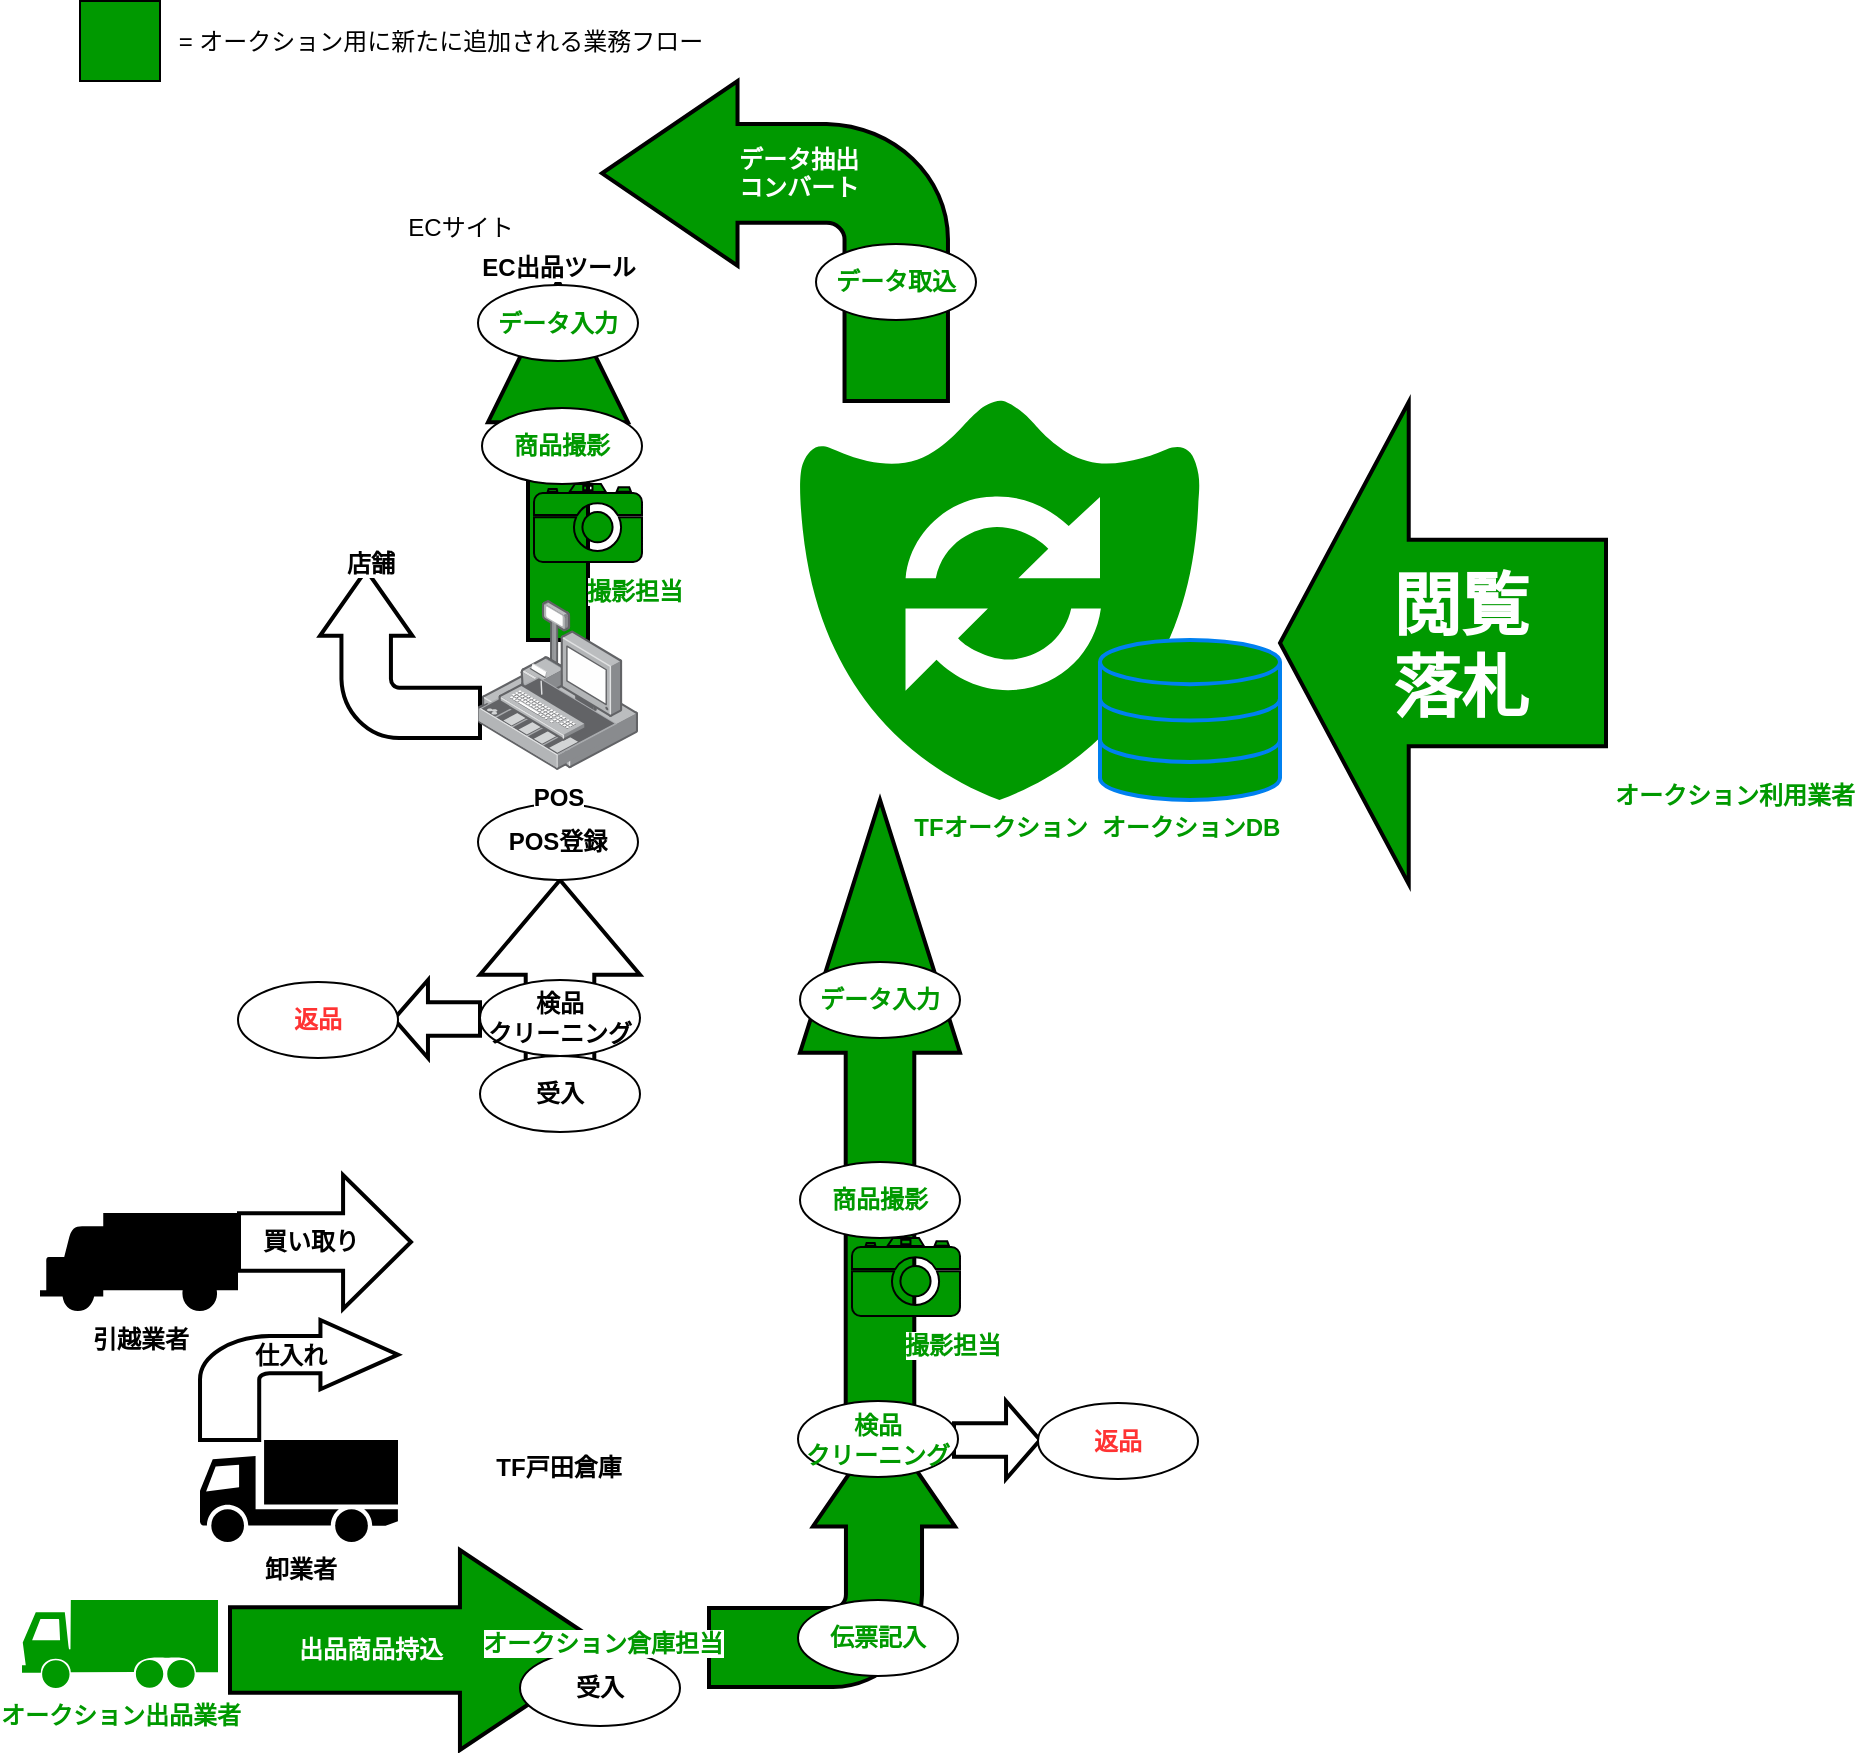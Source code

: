 <mxfile version="10.9.2" type="github"><diagram id="4Yot-8zi4ZWsPV4yoA25" name="Page-1"><mxGraphModel dx="918" dy="1467" grid="1" gridSize="10" guides="1" tooltips="1" connect="1" arrows="1" fold="1" page="1" pageScale="1" pageWidth="1169" pageHeight="826" math="0" shadow="0"><root><mxCell id="0"/><mxCell id="1" parent="0"/><mxCell id="4wqdC9LSduSzO4ThFmsp-42" value="" style="shape=mxgraph.arrows.arrow_up;html=1;verticalLabelPosition=bottom;verticalAlign=top;strokeWidth=2;strokeColor=#000000;fillColor=#009900;fontColor=#000000;align=center;" vertex="1" parent="1"><mxGeometry x="244" y="-60" width="70" height="180" as="geometry"/></mxCell><mxCell id="4wqdC9LSduSzO4ThFmsp-3" value="卸業者" style="shape=mxgraph.signs.transportation.truck_1;html=1;fillColor=#000000;strokeColor=none;verticalLabelPosition=bottom;verticalAlign=top;align=center;fontStyle=1" vertex="1" parent="1"><mxGeometry x="100" y="520" width="99" height="51" as="geometry"/></mxCell><mxCell id="4wqdC9LSduSzO4ThFmsp-4" value="引越業者" style="shape=mxgraph.signs.transportation.truck_2;html=1;fillColor=#000000;strokeColor=none;verticalLabelPosition=bottom;verticalAlign=top;align=center;fontStyle=1" vertex="1" parent="1"><mxGeometry x="20" y="406.5" width="99" height="49" as="geometry"/></mxCell><mxCell id="4wqdC9LSduSzO4ThFmsp-5" value="オークション出品業者" style="shape=mxgraph.signs.transportation.truck_3;html=1;fillColor=#009900;strokeColor=none;verticalLabelPosition=bottom;verticalAlign=top;align=center;fontColor=#009900;fontStyle=1" vertex="1" parent="1"><mxGeometry x="11" y="600" width="98" height="44" as="geometry"/></mxCell><mxCell id="4wqdC9LSduSzO4ThFmsp-12" value="" style="shape=mxgraph.arrows.bent_right_arrow;html=1;verticalLabelPosition=bottom;verticalAlign=top;strokeWidth=2;strokeColor=#000000;" vertex="1" parent="1"><mxGeometry x="100" y="460" width="99" height="60" as="geometry"/></mxCell><mxCell id="4wqdC9LSduSzO4ThFmsp-13" value="仕入れ" style="text;html=1;resizable=0;points=[];autosize=1;align=center;verticalAlign=top;spacingTop=-4;fontStyle=1" vertex="1" parent="1"><mxGeometry x="120" y="468" width="50" height="20" as="geometry"/></mxCell><mxCell id="4wqdC9LSduSzO4ThFmsp-18" value="" style="shape=mxgraph.arrows.arrow_up;html=1;verticalLabelPosition=bottom;verticalAlign=top;strokeWidth=2;strokeColor=#000000;rotation=90;" vertex="1" parent="1"><mxGeometry x="129" y="378" width="67" height="86" as="geometry"/></mxCell><mxCell id="4wqdC9LSduSzO4ThFmsp-19" value="買い取り" style="text;html=1;resizable=0;points=[];autosize=1;align=center;verticalAlign=top;spacingTop=-4;fillColor=#ffffff;fontStyle=1" vertex="1" parent="1"><mxGeometry x="124.5" y="411" width="60" height="20" as="geometry"/></mxCell><mxCell id="4wqdC9LSduSzO4ThFmsp-23" value="" style="whiteSpace=wrap;html=1;aspect=fixed;fillColor=#009900;fontColor=#FFFFFF;align=center;" vertex="1" parent="1"><mxGeometry x="40" y="-199.5" width="40" height="40" as="geometry"/></mxCell><mxCell id="4wqdC9LSduSzO4ThFmsp-24" value="= オークション用に新たに追加される業務フロー&lt;br&gt;&lt;br&gt;" style="text;html=1;resizable=0;points=[];autosize=1;align=center;verticalAlign=top;spacingTop=-4;fontColor=#000000;" vertex="1" parent="1"><mxGeometry x="80" y="-189.5" width="280" height="30" as="geometry"/></mxCell><mxCell id="4wqdC9LSduSzO4ThFmsp-26" value="" style="shape=mxgraph.arrows.arrow_up;html=1;verticalLabelPosition=bottom;verticalAlign=top;strokeWidth=2;strokeColor=#000000;" vertex="1" parent="1"><mxGeometry x="240" y="240" width="80" height="120" as="geometry"/></mxCell><mxCell id="4wqdC9LSduSzO4ThFmsp-27" value="受入" style="ellipse;whiteSpace=wrap;html=1;fillColor=#FFFFFF;fontColor=#000000;align=center;fontStyle=1" vertex="1" parent="1"><mxGeometry x="240" y="328" width="80" height="38" as="geometry"/></mxCell><mxCell id="4wqdC9LSduSzO4ThFmsp-30" value="" style="shape=mxgraph.arrows.arrow_right;html=1;verticalLabelPosition=bottom;verticalAlign=top;strokeWidth=2;strokeColor=#000000;fillColor=#FFFFFF;fontColor=#000000;align=center;rotation=-180;" vertex="1" parent="1"><mxGeometry x="197" y="290" width="43" height="39" as="geometry"/></mxCell><mxCell id="4wqdC9LSduSzO4ThFmsp-33" value="返品" style="ellipse;whiteSpace=wrap;html=1;fillColor=#FFFFFF;fontColor=#FF3333;align=center;fontStyle=1" vertex="1" parent="1"><mxGeometry x="119" y="291" width="80" height="38" as="geometry"/></mxCell><mxCell id="4wqdC9LSduSzO4ThFmsp-34" value="POS登録" style="ellipse;whiteSpace=wrap;html=1;fillColor=#FFFFFF;fontColor=#000000;align=center;fontStyle=1" vertex="1" parent="1"><mxGeometry x="239" y="202" width="80" height="38" as="geometry"/></mxCell><mxCell id="4wqdC9LSduSzO4ThFmsp-28" value="検品&lt;br&gt;クリーニング" style="ellipse;whiteSpace=wrap;html=1;fillColor=#FFFFFF;fontColor=#000000;align=center;fontStyle=1" vertex="1" parent="1"><mxGeometry x="240" y="290" width="80" height="38" as="geometry"/></mxCell><mxCell id="4wqdC9LSduSzO4ThFmsp-40" value="ECサイト" style="shape=image;html=1;verticalAlign=top;verticalLabelPosition=bottom;labelBackgroundColor=#ffffff;imageAspect=0;aspect=fixed;image=https://cdn2.iconfinder.com/data/icons/square-logo-buttons/512/website-128.png;fillColor=#FFFFFF;fontColor=#000000;align=center;" vertex="1" parent="1"><mxGeometry x="200" y="-160" width="60" height="60" as="geometry"/></mxCell><mxCell id="4wqdC9LSduSzO4ThFmsp-43" value="" style="shape=mxgraph.arrows.bent_right_arrow;html=1;verticalLabelPosition=bottom;verticalAlign=top;strokeWidth=2;strokeColor=#000000;fillColor=#FFFFFF;fontColor=#000000;align=center;rotation=-90;" vertex="1" parent="1"><mxGeometry x="158" y="87" width="84" height="80" as="geometry"/></mxCell><mxCell id="4wqdC9LSduSzO4ThFmsp-25" value="POS" style="points=[];aspect=fixed;html=1;align=center;shadow=0;dashed=0;image;image=img/lib/allied_telesis/security/POS.svg;fillColor=#009900;fontColor=#000000;fontStyle=1" vertex="1" parent="1"><mxGeometry x="239" y="100" width="80" height="85" as="geometry"/></mxCell><mxCell id="4wqdC9LSduSzO4ThFmsp-38" value="店舗" style="shape=image;html=1;verticalAlign=top;verticalLabelPosition=bottom;labelBackgroundColor=#ffffff;imageAspect=0;aspect=fixed;image=https://cdn3.iconfinder.com/data/icons/whisky-break/90/warehouse-128.png;fillColor=#FFFFFF;fontColor=#000000;align=center;fontStyle=1" vertex="1" parent="1"><mxGeometry x="150.5" width="68" height="68" as="geometry"/></mxCell><mxCell id="4wqdC9LSduSzO4ThFmsp-46" value="" style="group" vertex="1" connectable="0" parent="1"><mxGeometry x="257" y="-38.5" width="120" height="120" as="geometry"/></mxCell><mxCell id="4wqdC9LSduSzO4ThFmsp-44" value="撮影担当" style="shape=image;html=1;verticalAlign=top;verticalLabelPosition=bottom;labelBackgroundColor=#ffffff;imageAspect=0;aspect=fixed;image=https://cdn4.iconfinder.com/data/icons/ionicons/512/icon-person-128.png;fillColor=#FFFFFF;fontColor=#009900;align=center;fontStyle=1" vertex="1" parent="4wqdC9LSduSzO4ThFmsp-46"><mxGeometry width="120" height="120" as="geometry"/></mxCell><mxCell id="4wqdC9LSduSzO4ThFmsp-45" value="" style="shape=mxgraph.signs.tech.camera_2;html=1;fillColor=#009900;strokeColor=#000000;verticalLabelPosition=bottom;verticalAlign=top;align=center;fontColor=#000000;gradientColor=none;" vertex="1" parent="4wqdC9LSduSzO4ThFmsp-46"><mxGeometry x="10" y="80.5" width="54" height="39" as="geometry"/></mxCell><mxCell id="4wqdC9LSduSzO4ThFmsp-50" value="商品撮影" style="ellipse;whiteSpace=wrap;html=1;fillColor=#FFFFFF;fontColor=#009900;align=center;fontStyle=1" vertex="1" parent="4wqdC9LSduSzO4ThFmsp-46"><mxGeometry x="-16" y="42.5" width="80" height="38" as="geometry"/></mxCell><mxCell id="4wqdC9LSduSzO4ThFmsp-72" value="データ入力" style="ellipse;whiteSpace=wrap;html=1;fillColor=#FFFFFF;fontColor=#009900;align=center;fontStyle=1" vertex="1" parent="4wqdC9LSduSzO4ThFmsp-46"><mxGeometry x="-18" y="-19" width="80" height="38" as="geometry"/></mxCell><mxCell id="4wqdC9LSduSzO4ThFmsp-53" value="" style="shape=mxgraph.arrows.arrow_up;html=1;verticalLabelPosition=bottom;verticalAlign=top;strokeWidth=2;strokeColor=#000000;fillColor=#009900;gradientColor=none;fontColor=#009900;align=center;rotation=90;" vertex="1" parent="1"><mxGeometry x="160" y="530" width="100" height="190" as="geometry"/></mxCell><mxCell id="4wqdC9LSduSzO4ThFmsp-22" value="出品商品持込" style="text;html=1;resizable=0;points=[];autosize=1;align=center;verticalAlign=top;spacingTop=-4;fillColor=#009900;fontColor=#FFFFFF;fontStyle=1" vertex="1" parent="1"><mxGeometry x="139.5" y="615" width="90" height="20" as="geometry"/></mxCell><mxCell id="4wqdC9LSduSzO4ThFmsp-54" value="" style="shape=mxgraph.arrows.arrow_up;html=1;verticalLabelPosition=bottom;verticalAlign=top;strokeWidth=2;strokeColor=#000000;fillColor=#009900;gradientColor=none;fontColor=#009900;align=center;" vertex="1" parent="1"><mxGeometry x="400" y="200" width="80" height="320" as="geometry"/></mxCell><mxCell id="4wqdC9LSduSzO4ThFmsp-55" value="受入" style="ellipse;whiteSpace=wrap;html=1;fillColor=#FFFFFF;fontColor=#000000;align=center;fontStyle=1" vertex="1" parent="1"><mxGeometry x="260" y="625" width="80" height="38" as="geometry"/></mxCell><mxCell id="4wqdC9LSduSzO4ThFmsp-9" value="TF戸田倉庫" style="shape=image;html=1;verticalAlign=top;verticalLabelPosition=bottom;labelBackgroundColor=#ffffff;imageAspect=0;aspect=fixed;image=https://cdn3.iconfinder.com/data/icons/whisky-break/90/warehouse-128.png;fontStyle=1" vertex="1" parent="1"><mxGeometry x="199" y="360" width="160" height="160" as="geometry"/></mxCell><mxCell id="4wqdC9LSduSzO4ThFmsp-56" value="" style="shape=mxgraph.arrows.bent_left_arrow;html=1;verticalLabelPosition=bottom;verticalAlign=top;strokeWidth=2;strokeColor=#000000;fillColor=#009900;gradientColor=none;fontColor=#009900;align=center;rotation=90;" vertex="1" parent="1"><mxGeometry x="350" y="516" width="132" height="123" as="geometry"/></mxCell><mxCell id="4wqdC9LSduSzO4ThFmsp-52" value="オークション倉庫担当" style="shape=image;html=1;verticalAlign=top;verticalLabelPosition=bottom;labelBackgroundColor=#ffffff;imageAspect=0;aspect=fixed;image=https://cdn4.iconfinder.com/data/icons/ionicons/512/icon-person-128.png;strokeColor=#000000;fillColor=#009900;gradientColor=none;fontColor=#009900;align=center;fontStyle=1" vertex="1" parent="1"><mxGeometry x="270" y="545.5" width="62" height="62" as="geometry"/></mxCell><mxCell id="4wqdC9LSduSzO4ThFmsp-60" value="" style="shape=mxgraph.arrows.bent_left_arrow;html=1;verticalLabelPosition=bottom;verticalAlign=top;strokeWidth=2;strokeColor=#000000;fillColor=#009900;gradientColor=none;fontColor=#009900;align=center;" vertex="1" parent="1"><mxGeometry x="301" y="-159.5" width="173" height="160" as="geometry"/></mxCell><mxCell id="4wqdC9LSduSzO4ThFmsp-41" value="EC出品ツール" style="shape=image;html=1;verticalAlign=top;verticalLabelPosition=bottom;labelBackgroundColor=#ffffff;imageAspect=0;aspect=fixed;image=https://cdn0.iconfinder.com/data/icons/3-colors-outline/500/SIM_Tool_Kit-128.png;fillColor=#009900;fontColor=#000000;align=center;fontStyle=1" vertex="1" parent="1"><mxGeometry x="251" y="-136" width="56" height="56" as="geometry"/></mxCell><mxCell id="4wqdC9LSduSzO4ThFmsp-49" value="データ抽出&lt;br&gt;コンバート&lt;br&gt;&lt;br&gt;" style="text;html=1;resizable=0;points=[];autosize=1;align=center;verticalAlign=top;spacingTop=-4;fontColor=#FFFFFF;fillColor=#009900;fontStyle=1" vertex="1" parent="1"><mxGeometry x="359" y="-130" width="80" height="40" as="geometry"/></mxCell><mxCell id="4wqdC9LSduSzO4ThFmsp-61" value="データ取込" style="ellipse;whiteSpace=wrap;html=1;fillColor=#FFFFFF;fontColor=#009900;align=center;fontStyle=1" vertex="1" parent="1"><mxGeometry x="408" y="-78" width="80" height="38" as="geometry"/></mxCell><mxCell id="4wqdC9LSduSzO4ThFmsp-64" value="伝票記入" style="ellipse;whiteSpace=wrap;html=1;fillColor=#FFFFFF;fontColor=#009900;align=center;fontStyle=1" vertex="1" parent="1"><mxGeometry x="399" y="600" width="80" height="38" as="geometry"/></mxCell><mxCell id="4wqdC9LSduSzO4ThFmsp-65" value="" style="shape=mxgraph.arrows.arrow_right;html=1;verticalLabelPosition=bottom;verticalAlign=top;strokeWidth=2;strokeColor=#000000;fillColor=#FFFFFF;fontColor=#000000;align=center;rotation=0;" vertex="1" parent="1"><mxGeometry x="477" y="500.5" width="43" height="39" as="geometry"/></mxCell><mxCell id="4wqdC9LSduSzO4ThFmsp-66" value="返品" style="ellipse;whiteSpace=wrap;html=1;fillColor=#FFFFFF;fontColor=#FF3333;align=center;fontStyle=1" vertex="1" parent="1"><mxGeometry x="519" y="501.5" width="80" height="38" as="geometry"/></mxCell><mxCell id="4wqdC9LSduSzO4ThFmsp-63" value="検品&lt;br&gt;クリーニング" style="ellipse;whiteSpace=wrap;html=1;fillColor=#FFFFFF;fontColor=#009900;align=center;fontStyle=1" vertex="1" parent="1"><mxGeometry x="399" y="500.5" width="80" height="38" as="geometry"/></mxCell><mxCell id="4wqdC9LSduSzO4ThFmsp-67" value="データ入力" style="ellipse;whiteSpace=wrap;html=1;fillColor=#FFFFFF;fontColor=#009900;align=center;fontStyle=1" vertex="1" parent="1"><mxGeometry x="400" y="281" width="80" height="38" as="geometry"/></mxCell><mxCell id="4wqdC9LSduSzO4ThFmsp-68" value="" style="group" vertex="1" connectable="0" parent="1"><mxGeometry x="416" y="338.5" width="120" height="120" as="geometry"/></mxCell><mxCell id="4wqdC9LSduSzO4ThFmsp-69" value="撮影担当" style="shape=image;html=1;verticalAlign=top;verticalLabelPosition=bottom;labelBackgroundColor=#ffffff;imageAspect=0;aspect=fixed;image=https://cdn4.iconfinder.com/data/icons/ionicons/512/icon-person-128.png;fillColor=#FFFFFF;fontColor=#009900;align=center;fontStyle=1" vertex="1" parent="4wqdC9LSduSzO4ThFmsp-68"><mxGeometry width="120" height="120" as="geometry"/></mxCell><mxCell id="4wqdC9LSduSzO4ThFmsp-70" value="" style="shape=mxgraph.signs.tech.camera_2;html=1;fillColor=#009900;strokeColor=#000000;verticalLabelPosition=bottom;verticalAlign=top;align=center;fontColor=#000000;gradientColor=none;" vertex="1" parent="4wqdC9LSduSzO4ThFmsp-68"><mxGeometry x="10" y="80.5" width="54" height="39" as="geometry"/></mxCell><mxCell id="4wqdC9LSduSzO4ThFmsp-71" value="商品撮影" style="ellipse;whiteSpace=wrap;html=1;fillColor=#FFFFFF;fontColor=#009900;align=center;fontStyle=1" vertex="1" parent="4wqdC9LSduSzO4ThFmsp-68"><mxGeometry x="-16" y="42.5" width="80" height="38" as="geometry"/></mxCell><mxCell id="4wqdC9LSduSzO4ThFmsp-62" value="TFオークション" style="pointerEvents=1;shadow=0;dashed=0;html=1;strokeColor=none;labelPosition=center;verticalLabelPosition=bottom;verticalAlign=top;align=center;shape=mxgraph.mscae.oms.system_update;fillColor=#009900;fontColor=#009900;fontStyle=1" vertex="1" parent="1"><mxGeometry x="399" width="201" height="200" as="geometry"/></mxCell><mxCell id="4wqdC9LSduSzO4ThFmsp-1" value="オークションDB" style="html=1;verticalLabelPosition=bottom;align=center;labelBackgroundColor=#ffffff;verticalAlign=top;strokeWidth=2;strokeColor=#0080F0;fillColor=#009900;shadow=0;dashed=0;shape=mxgraph.ios7.icons.data;fontStyle=1;fontColor=#009900;" vertex="1" parent="1"><mxGeometry x="550" y="120" width="90" height="80" as="geometry"/></mxCell><mxCell id="4wqdC9LSduSzO4ThFmsp-73" value="" style="shape=mxgraph.arrows.arrow_right;html=1;verticalLabelPosition=bottom;verticalAlign=top;strokeWidth=2;strokeColor=#000000;fillColor=#009900;gradientColor=none;fontColor=#009900;align=center;rotation=-180;" vertex="1" parent="1"><mxGeometry x="640" y="1" width="163" height="241" as="geometry"/></mxCell><mxCell id="4wqdC9LSduSzO4ThFmsp-74" value="閲覧&lt;br&gt;落札" style="text;html=1;resizable=0;points=[];autosize=1;align=center;verticalAlign=top;spacingTop=-4;fontColor=#FFFFFF;fillColor=#009900;fontStyle=1;fontSize=34;" vertex="1" parent="1"><mxGeometry x="690" y="80" width="80" height="80" as="geometry"/></mxCell><mxCell id="4wqdC9LSduSzO4ThFmsp-76" value="オークション利用業者" style="shape=image;html=1;verticalAlign=top;verticalLabelPosition=bottom;labelBackgroundColor=#ffffff;imageAspect=0;aspect=fixed;image=https://cdn4.iconfinder.com/data/icons/ionicons/512/icon-person-stalker-128.png;strokeColor=#000000;fillColor=#009900;gradientColor=none;fontSize=12;fontColor=#009900;align=center;fontStyle=1" vertex="1" parent="1"><mxGeometry x="803" y="56" width="128" height="128" as="geometry"/></mxCell></root></mxGraphModel></diagram></mxfile>